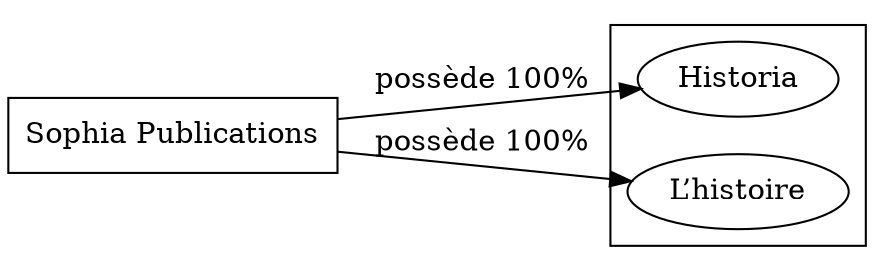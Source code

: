 digraph {
  rankdir=LR;
  subgraph roots {
    
      "sophia-publications-2"[label="Sophia Publications" shape=box]
    
  }

  

  subgraph clusterLeaves {
    
      "historia-5"[label="Historia"]
    
      "l-histoire-4"[label="L’histoire"]
    
  }

  
    "sophia-publications-2" -> "historia-5" [
      label="possède 100%"
    ]
  
    "sophia-publications-2" -> "l-histoire-4" [
      label="possède 100%"
    ]
  
}
